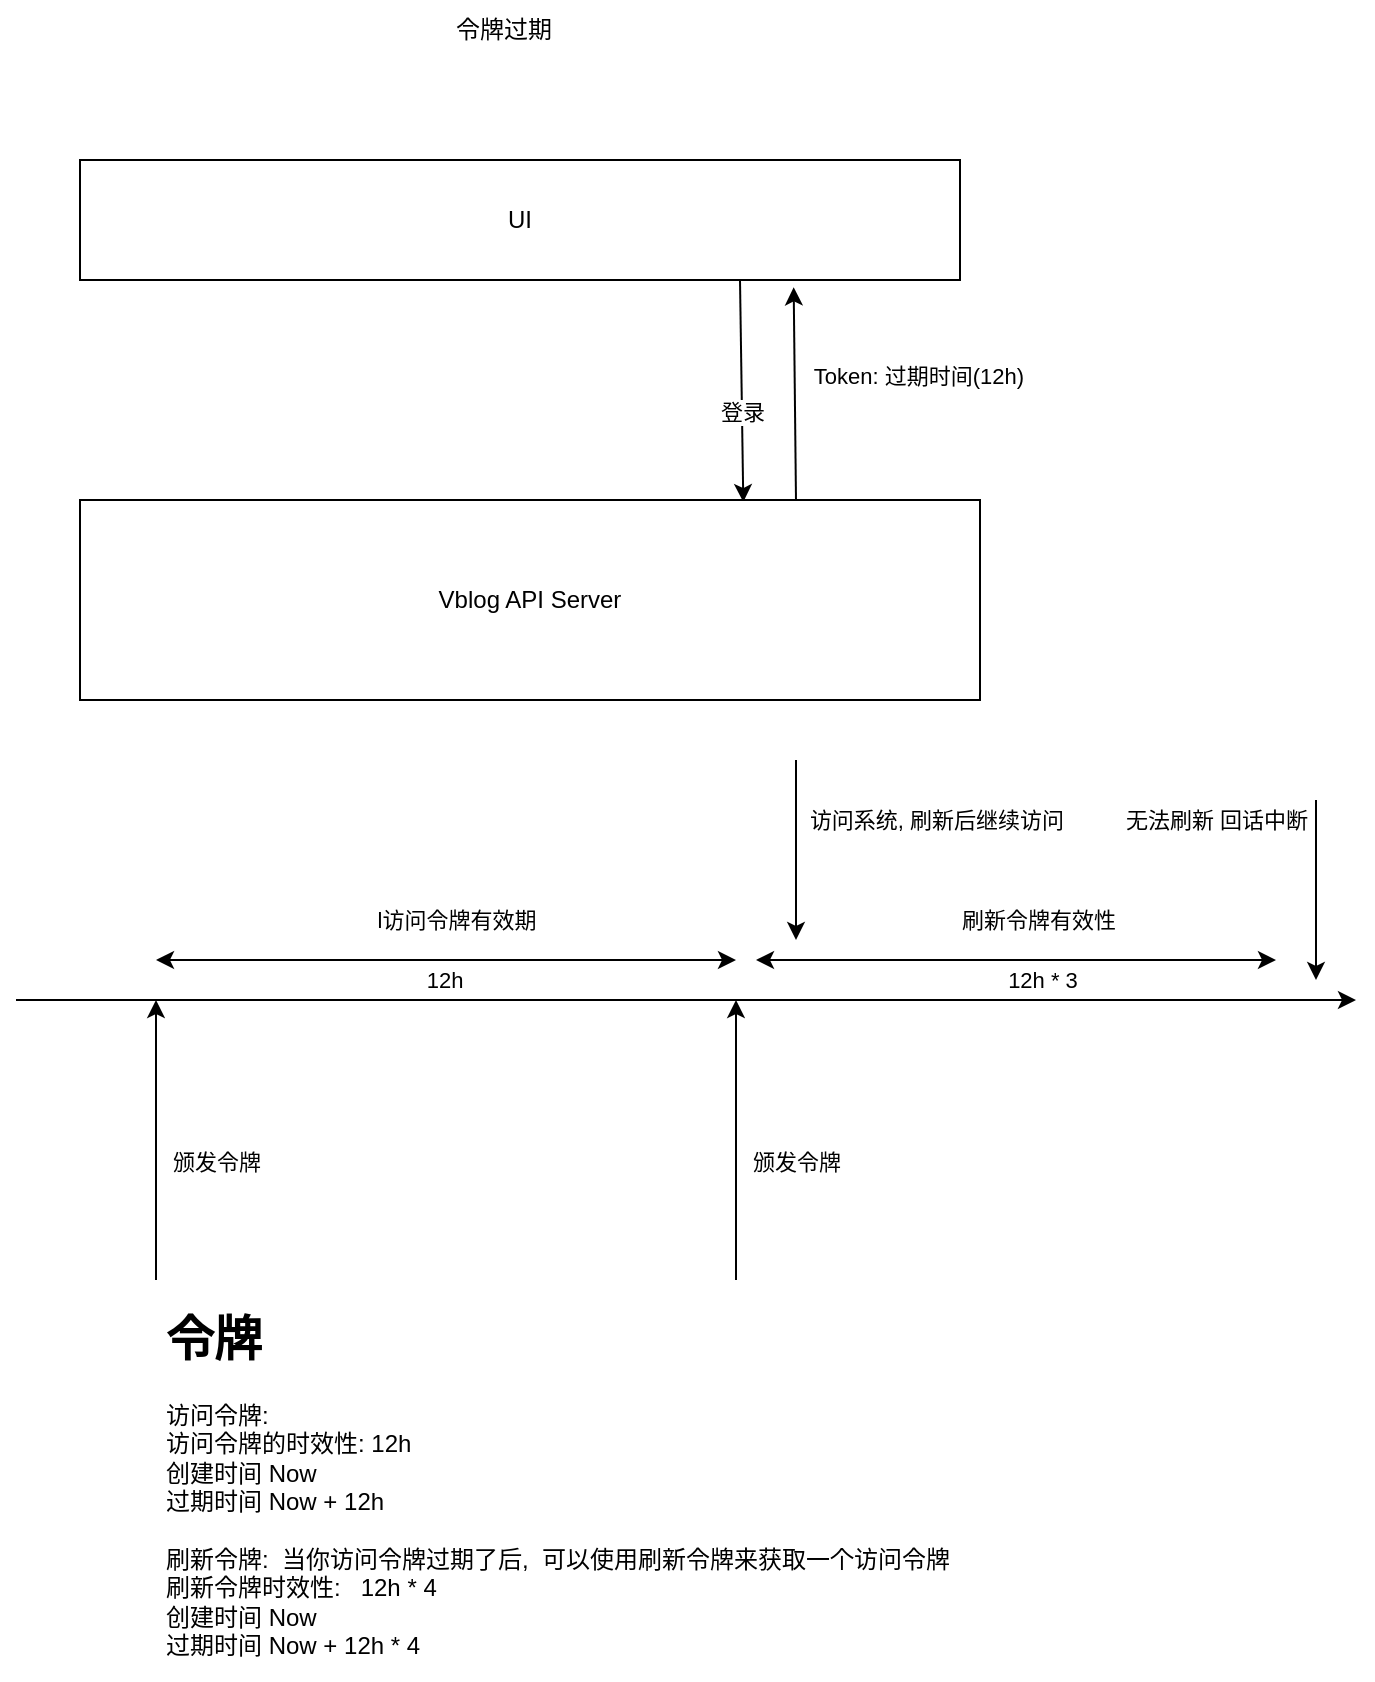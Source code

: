 <mxfile>
    <diagram id="xzn3BcnQD69MwN58fCzL" name="第 1 页">
        <mxGraphModel dx="827" dy="456" grid="1" gridSize="10" guides="1" tooltips="1" connect="1" arrows="1" fold="1" page="1" pageScale="1" pageWidth="827" pageHeight="1169" math="0" shadow="0">
            <root>
                <mxCell id="0"/>
                <mxCell id="1" parent="0"/>
                <mxCell id="4" style="edgeStyle=none;html=1;exitX=0.75;exitY=1;exitDx=0;exitDy=0;entryX=0.737;entryY=0.01;entryDx=0;entryDy=0;entryPerimeter=0;" parent="1" source="2" target="3" edge="1">
                    <mxGeometry relative="1" as="geometry"/>
                </mxCell>
                <mxCell id="5" value="登录" style="edgeLabel;html=1;align=center;verticalAlign=middle;resizable=0;points=[];" parent="4" vertex="1" connectable="0">
                    <mxGeometry x="0.18" relative="1" as="geometry">
                        <mxPoint as="offset"/>
                    </mxGeometry>
                </mxCell>
                <mxCell id="2" value="UI" style="rounded=0;whiteSpace=wrap;html=1;" parent="1" vertex="1">
                    <mxGeometry x="172" y="150" width="440" height="60" as="geometry"/>
                </mxCell>
                <mxCell id="3" value="Vblog API Server" style="rounded=0;whiteSpace=wrap;html=1;" parent="1" vertex="1">
                    <mxGeometry x="172" y="320" width="450" height="100" as="geometry"/>
                </mxCell>
                <mxCell id="6" value="令牌过期" style="text;html=1;strokeColor=none;fillColor=none;align=center;verticalAlign=middle;whiteSpace=wrap;rounded=0;" parent="1" vertex="1">
                    <mxGeometry x="354" y="70" width="60" height="30" as="geometry"/>
                </mxCell>
                <mxCell id="7" value="" style="endArrow=classic;html=1;entryX=0.811;entryY=1.061;entryDx=0;entryDy=0;entryPerimeter=0;" parent="1" target="2" edge="1">
                    <mxGeometry width="50" height="50" relative="1" as="geometry">
                        <mxPoint x="530" y="320" as="sourcePoint"/>
                        <mxPoint x="580" y="270" as="targetPoint"/>
                    </mxGeometry>
                </mxCell>
                <mxCell id="8" value="Token: 过期时间(12h)" style="edgeLabel;html=1;align=center;verticalAlign=middle;resizable=0;points=[];" parent="7" vertex="1" connectable="0">
                    <mxGeometry x="0.172" y="1" relative="1" as="geometry">
                        <mxPoint x="62" as="offset"/>
                    </mxGeometry>
                </mxCell>
                <mxCell id="9" value="" style="endArrow=classic;html=1;" parent="1" edge="1">
                    <mxGeometry width="50" height="50" relative="1" as="geometry">
                        <mxPoint x="140" y="570" as="sourcePoint"/>
                        <mxPoint x="810" y="570" as="targetPoint"/>
                    </mxGeometry>
                </mxCell>
                <mxCell id="10" value="" style="endArrow=classic;html=1;" parent="1" edge="1">
                    <mxGeometry width="50" height="50" relative="1" as="geometry">
                        <mxPoint x="210" y="710" as="sourcePoint"/>
                        <mxPoint x="210" y="570" as="targetPoint"/>
                    </mxGeometry>
                </mxCell>
                <mxCell id="11" value="颁发令牌" style="edgeLabel;html=1;align=center;verticalAlign=middle;resizable=0;points=[];" parent="10" vertex="1" connectable="0">
                    <mxGeometry x="0.338" y="1" relative="1" as="geometry">
                        <mxPoint x="31" y="34" as="offset"/>
                    </mxGeometry>
                </mxCell>
                <mxCell id="12" value="l访问令牌有效期" style="endArrow=classic;startArrow=classic;html=1;" parent="1" edge="1">
                    <mxGeometry x="0.035" y="20" width="50" height="50" relative="1" as="geometry">
                        <mxPoint x="210" y="550" as="sourcePoint"/>
                        <mxPoint x="500" y="550" as="targetPoint"/>
                        <mxPoint as="offset"/>
                    </mxGeometry>
                </mxCell>
                <mxCell id="13" value="12h" style="edgeLabel;html=1;align=center;verticalAlign=middle;resizable=0;points=[];" parent="12" vertex="1" connectable="0">
                    <mxGeometry x="0.157" y="1" relative="1" as="geometry">
                        <mxPoint x="-24" y="11" as="offset"/>
                    </mxGeometry>
                </mxCell>
                <mxCell id="14" value="访问系统, 刷新后继续访问" style="endArrow=classic;html=1;" parent="1" edge="1">
                    <mxGeometry x="-0.333" y="70" width="50" height="50" relative="1" as="geometry">
                        <mxPoint x="530" y="450" as="sourcePoint"/>
                        <mxPoint x="530" y="540" as="targetPoint"/>
                        <Array as="points"/>
                        <mxPoint as="offset"/>
                    </mxGeometry>
                </mxCell>
                <mxCell id="15" value="&lt;h1&gt;令牌&lt;/h1&gt;&lt;div&gt;访问令牌:&lt;/div&gt;&lt;div&gt;访问令牌的时效性: 12h&lt;/div&gt;&lt;div&gt;创建时间 Now&lt;/div&gt;&lt;div&gt;过期时间 Now + 12h&lt;/div&gt;&lt;div&gt;&lt;br&gt;&lt;/div&gt;&lt;div&gt;刷新令牌:&amp;nbsp; 当你访问令牌过期了后,&amp;nbsp; 可以使用刷新令牌来获取一个访问令牌&lt;/div&gt;&lt;div&gt;刷新令牌时效性:&amp;nbsp; &amp;nbsp;12h * 4&lt;/div&gt;&lt;div&gt;&lt;div&gt;创建时间 Now&lt;/div&gt;&lt;div&gt;过期时间 Now + 12h * 4&lt;/div&gt;&lt;/div&gt;" style="text;html=1;strokeColor=none;fillColor=none;spacing=5;spacingTop=-20;whiteSpace=wrap;overflow=hidden;rounded=0;" parent="1" vertex="1">
                    <mxGeometry x="210" y="720" width="430" height="190" as="geometry"/>
                </mxCell>
                <mxCell id="16" value="" style="endArrow=classic;html=1;" parent="1" edge="1">
                    <mxGeometry width="50" height="50" relative="1" as="geometry">
                        <mxPoint x="500" y="710" as="sourcePoint"/>
                        <mxPoint x="500" y="570" as="targetPoint"/>
                    </mxGeometry>
                </mxCell>
                <mxCell id="17" value="颁发令牌" style="edgeLabel;html=1;align=center;verticalAlign=middle;resizable=0;points=[];" parent="16" vertex="1" connectable="0">
                    <mxGeometry x="0.338" y="1" relative="1" as="geometry">
                        <mxPoint x="31" y="34" as="offset"/>
                    </mxGeometry>
                </mxCell>
                <mxCell id="18" value="" style="endArrow=classic;startArrow=classic;html=1;" edge="1" parent="1">
                    <mxGeometry width="50" height="50" relative="1" as="geometry">
                        <mxPoint x="510" y="550" as="sourcePoint"/>
                        <mxPoint x="770" y="550" as="targetPoint"/>
                    </mxGeometry>
                </mxCell>
                <mxCell id="19" value="12h * 3" style="edgeLabel;html=1;align=center;verticalAlign=middle;resizable=0;points=[];" vertex="1" connectable="0" parent="18">
                    <mxGeometry x="0.157" y="1" relative="1" as="geometry">
                        <mxPoint x="-8" y="11" as="offset"/>
                    </mxGeometry>
                </mxCell>
                <mxCell id="20" value="刷新令牌有效性" style="edgeLabel;html=1;align=center;verticalAlign=middle;resizable=0;points=[];" vertex="1" connectable="0" parent="18">
                    <mxGeometry x="-0.414" y="1" relative="1" as="geometry">
                        <mxPoint x="65" y="-19" as="offset"/>
                    </mxGeometry>
                </mxCell>
                <mxCell id="21" value="无法刷新 回话中断" style="endArrow=classic;html=1;" edge="1" parent="1">
                    <mxGeometry x="-0.778" y="-50" width="50" height="50" relative="1" as="geometry">
                        <mxPoint x="790" y="470" as="sourcePoint"/>
                        <mxPoint x="790" y="560" as="targetPoint"/>
                        <Array as="points"/>
                        <mxPoint as="offset"/>
                    </mxGeometry>
                </mxCell>
            </root>
        </mxGraphModel>
    </diagram>
</mxfile>
